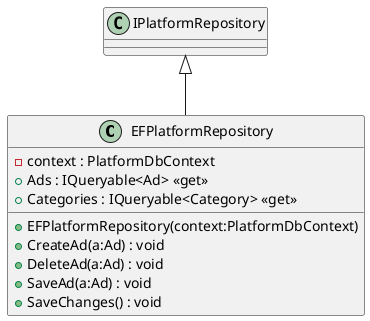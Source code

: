 @startuml
class EFPlatformRepository {
    - context : PlatformDbContext
    + EFPlatformRepository(context:PlatformDbContext)
    + Ads : IQueryable<Ad> <<get>>
    + Categories : IQueryable<Category> <<get>>
    + CreateAd(a:Ad) : void
    + DeleteAd(a:Ad) : void
    + SaveAd(a:Ad) : void
    + SaveChanges() : void
}
IPlatformRepository <|-- EFPlatformRepository
@enduml
